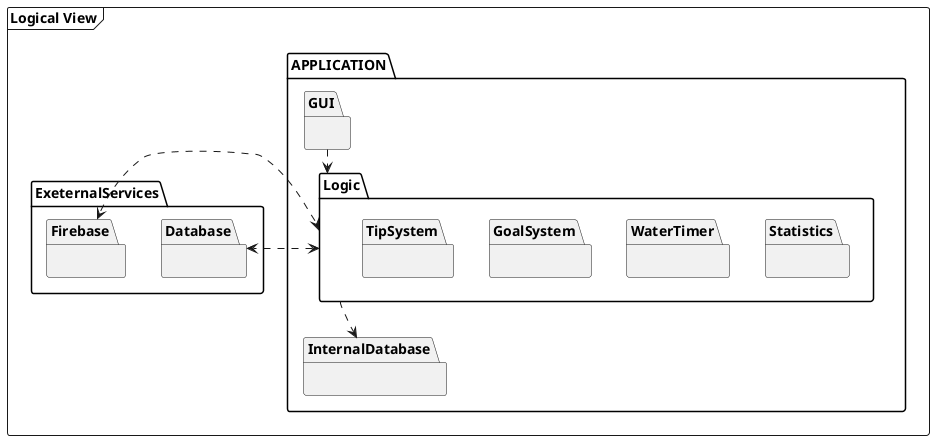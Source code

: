 @startuml

frame "Logical View" {
    package APPLICATION {

    package Logic {
        package Statistics {

        }
        
        package WaterTimer {
        

        }

        package GoalSystem {

        }

        package TipSystem {
            
        }


    }

    package GUI {

    }


    package InternalDatabase {

    }


}

package ExeternalServices {
    
    package Database { 
        
    }
    package Firebase {

    }

}
}

GUI .down.> Logic

Logic <.right.> Database
Logic <.right.> Firebase

Logic .down.> InternalDatabase

@enduml